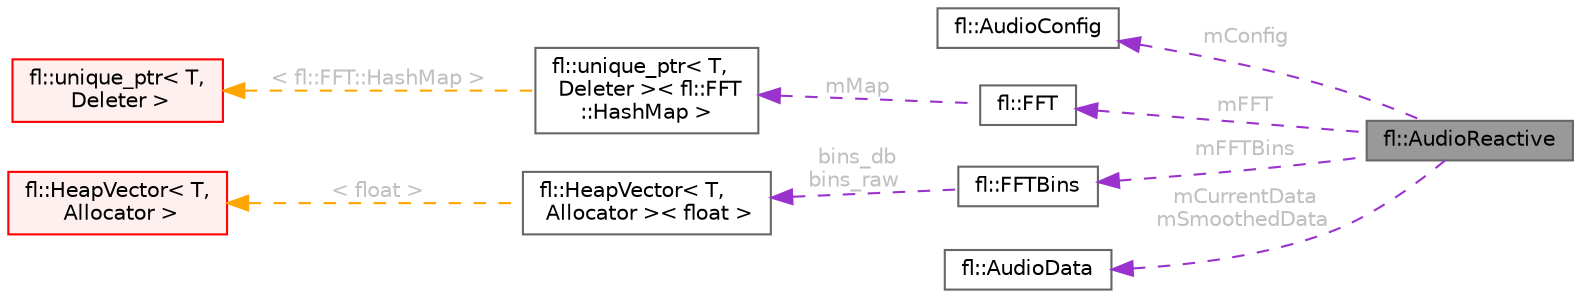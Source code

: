 digraph "fl::AudioReactive"
{
 // INTERACTIVE_SVG=YES
 // LATEX_PDF_SIZE
  bgcolor="transparent";
  edge [fontname=Helvetica,fontsize=10,labelfontname=Helvetica,labelfontsize=10];
  node [fontname=Helvetica,fontsize=10,shape=box,height=0.2,width=0.4];
  rankdir="LR";
  Node1 [id="Node000001",label="fl::AudioReactive",height=0.2,width=0.4,color="gray40", fillcolor="grey60", style="filled", fontcolor="black",tooltip=" "];
  Node2 -> Node1 [id="edge1_Node000001_Node000002",dir="back",color="darkorchid3",style="dashed",tooltip=" ",label=" mConfig",fontcolor="grey" ];
  Node2 [id="Node000002",label="fl::AudioConfig",height=0.2,width=0.4,color="gray40", fillcolor="white", style="filled",URL="$d4/d36/namespacefl.html#de/d0d/structfl_1_1_audio_config",tooltip=" "];
  Node3 -> Node1 [id="edge2_Node000001_Node000003",dir="back",color="darkorchid3",style="dashed",tooltip=" ",label=" mFFT",fontcolor="grey" ];
  Node3 [id="Node000003",label="fl::FFT",height=0.2,width=0.4,color="gray40", fillcolor="white", style="filled",URL="$d1/d47/classfl_1_1_f_f_t.html",tooltip=" "];
  Node4 -> Node3 [id="edge3_Node000003_Node000004",dir="back",color="darkorchid3",style="dashed",tooltip=" ",label=" mMap",fontcolor="grey" ];
  Node4 [id="Node000004",label="fl::unique_ptr\< T,\l Deleter \>\< fl::FFT\l::HashMap \>",height=0.2,width=0.4,color="gray40", fillcolor="white", style="filled",URL="$d6/d2e/classfl_1_1unique__ptr.html",tooltip=" "];
  Node5 -> Node4 [id="edge4_Node000004_Node000005",dir="back",color="orange",style="dashed",tooltip=" ",label=" \< fl::FFT::HashMap \>",fontcolor="grey" ];
  Node5 [id="Node000005",label="fl::unique_ptr\< T,\l Deleter \>",height=0.2,width=0.4,color="red", fillcolor="#FFF0F0", style="filled",URL="$d6/d2e/classfl_1_1unique__ptr.html",tooltip=" "];
  Node7 -> Node1 [id="edge5_Node000001_Node000007",dir="back",color="darkorchid3",style="dashed",tooltip=" ",label=" mFFTBins",fontcolor="grey" ];
  Node7 [id="Node000007",label="fl::FFTBins",height=0.2,width=0.4,color="gray40", fillcolor="white", style="filled",URL="$d1/dd3/structfl_1_1_f_f_t_bins.html",tooltip=" "];
  Node8 -> Node7 [id="edge6_Node000007_Node000008",dir="back",color="darkorchid3",style="dashed",tooltip=" ",label=" bins_db\nbins_raw",fontcolor="grey" ];
  Node8 [id="Node000008",label="fl::HeapVector\< T,\l Allocator \>\< float \>",height=0.2,width=0.4,color="gray40", fillcolor="white", style="filled",URL="$db/ddd/classfl_1_1_heap_vector.html",tooltip=" "];
  Node9 -> Node8 [id="edge7_Node000008_Node000009",dir="back",color="orange",style="dashed",tooltip=" ",label=" \< float \>",fontcolor="grey" ];
  Node9 [id="Node000009",label="fl::HeapVector\< T,\l Allocator \>",height=0.2,width=0.4,color="red", fillcolor="#FFF0F0", style="filled",URL="$db/ddd/classfl_1_1_heap_vector.html",tooltip=" "];
  Node11 -> Node1 [id="edge8_Node000001_Node000011",dir="back",color="darkorchid3",style="dashed",tooltip=" ",label=" mCurrentData\nmSmoothedData",fontcolor="grey" ];
  Node11 [id="Node000011",label="fl::AudioData",height=0.2,width=0.4,color="gray40", fillcolor="white", style="filled",URL="$d4/d36/namespacefl.html#d0/d36/structfl_1_1_audio_data",tooltip=" "];
}
